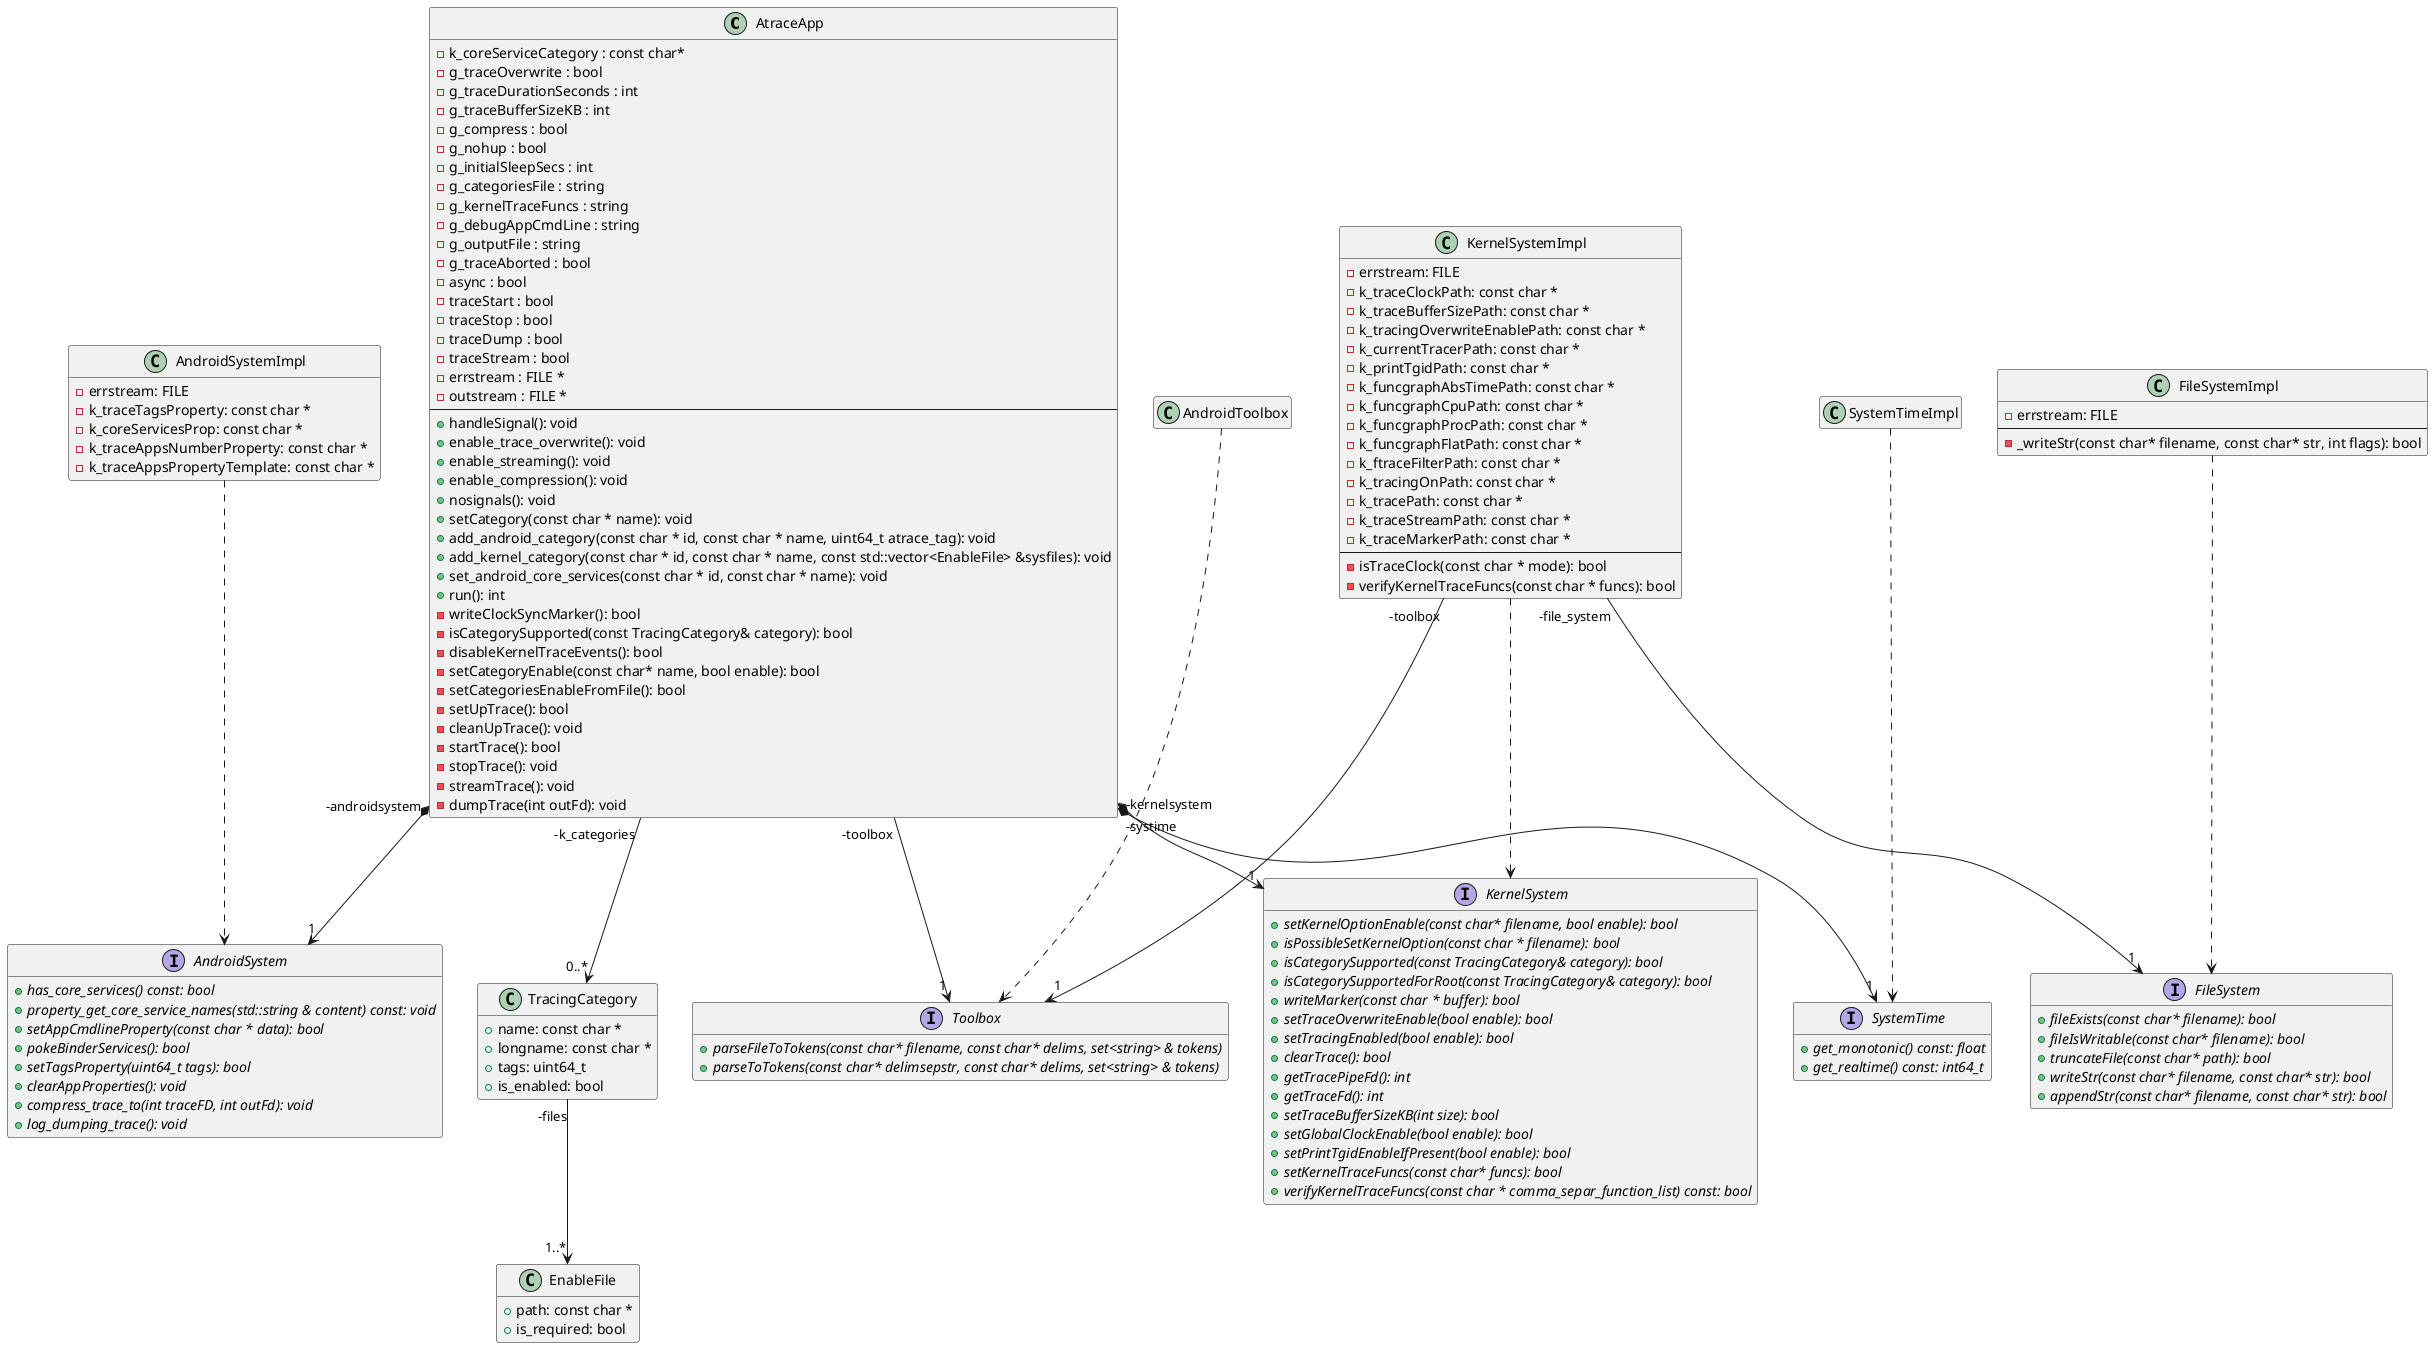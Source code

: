 @startuml

class AtraceApp {
  - k_coreServiceCategory : const char*
  - g_traceOverwrite : bool
  - g_traceDurationSeconds : int
  - g_traceBufferSizeKB : int
  - g_compress : bool
  - g_nohup : bool
  - g_initialSleepSecs : int
  - g_categoriesFile : string
  - g_kernelTraceFuncs : string
  - g_debugAppCmdLine : string
  - g_outputFile : string
  - g_traceAborted : bool
  - async : bool
  - traceStart : bool
  - traceStop : bool
  - traceDump : bool
  - traceStream : bool
  - errstream : FILE *
  - outstream : FILE *
  --
  + handleSignal(): void
  + enable_trace_overwrite(): void
  + enable_streaming(): void
  + enable_compression(): void
  + nosignals(): void
  + setCategory(const char * name): void
  + add_android_category(const char * id, const char * name, uint64_t atrace_tag): void
  + add_kernel_category(const char * id, const char * name, const std::vector<EnableFile> &sysfiles): void
  + set_android_core_services(const char * id, const char * name): void
  + run(): int
  - writeClockSyncMarker(): bool 
  - isCategorySupported(const TracingCategory& category): bool 
  - disableKernelTraceEvents(): bool 
  - setCategoryEnable(const char* name, bool enable): bool 
  - setCategoriesEnableFromFile(): bool 
  - setUpTrace(): bool 
  - cleanUpTrace(): void 
  - startTrace(): bool 
  - stopTrace(): void 
  - streamTrace(): void 
  - dumpTrace(int outFd): void 
}

AtraceApp "-androidsystem" *-->"1" AndroidSystem
AtraceApp "-kernelsystem" *-->"1" KernelSystem
AtraceApp "-systime" *-->"1" SystemTime
AtraceApp "-k_categories " -->"0..*" TracingCategory
AtraceApp "-toolbox " -->"1" Toolbox

interface KernelSystem {
  + {abstract} setKernelOptionEnable(const char* filename, bool enable): bool
  + {abstract} isPossibleSetKernelOption(const char * filename): bool
  + {abstract} isCategorySupported(const TracingCategory& category): bool
  + {abstract} isCategorySupportedForRoot(const TracingCategory& category): bool
  + {abstract} writeMarker(const char * buffer): bool
  + {abstract} setTraceOverwriteEnable(bool enable): bool
  + {abstract} setTracingEnabled(bool enable): bool
  + {abstract} clearTrace(): bool
  + {abstract} getTracePipeFd(): int
  + {abstract} getTraceFd(): int
  + {abstract} setTraceBufferSizeKB(int size): bool
  + {abstract} setGlobalClockEnable(bool enable): bool
  + {abstract} setPrintTgidEnableIfPresent(bool enable): bool
  + {abstract} setKernelTraceFuncs(const char* funcs): bool
  + {abstract} verifyKernelTraceFuncs(const char * comma_separ_function_list) const: bool
}
hide KernelSystem fields

interface AndroidSystem {
  + {abstract} has_core_services() const: bool
  + {abstract} property_get_core_service_names(std::string & content) const: void
  + {abstract} setAppCmdlineProperty(const char * data): bool
  + {abstract} pokeBinderServices(): bool
  + {abstract} setTagsProperty(uint64_t tags): bool
  + {abstract} clearAppProperties(): void
  + {abstract} compress_trace_to(int traceFD, int outFd): void
  + {abstract} log_dumping_trace(): void
}
hide AndroidSystem fields

interface SystemTime {
  + {abstract} get_monotonic() const: float
  + {abstract} get_realtime() const: int64_t
}
hide SystemTime fields

class TracingCategory {
  + name: const char *
  + longname: const char *
  + tags: uint64_t
  + is_enabled: bool
}
hide TracingCategory methods

TracingCategory "-files" --> "1..*" EnableFile

class EnableFile {
  + path: const char *
  + is_required: bool
}
hide EnableFile methods

class KernelSystemImpl {
  - errstream: FILE
  - k_traceClockPath: const char *
  - k_traceBufferSizePath: const char *
  - k_tracingOverwriteEnablePath: const char *
  - k_currentTracerPath: const char *
  - k_printTgidPath: const char *
  - k_funcgraphAbsTimePath: const char *
  - k_funcgraphCpuPath: const char *
  - k_funcgraphProcPath: const char *
  - k_funcgraphFlatPath: const char *
  - k_ftraceFilterPath: const char *
  - k_tracingOnPath: const char *
  - k_tracePath: const char *
  - k_traceStreamPath: const char *
  - k_traceMarkerPath: const char *
  --
  - isTraceClock(const char * mode): bool
  - verifyKernelTraceFuncs(const char * funcs): bool
}

KernelSystemImpl ..> KernelSystem
KernelSystemImpl "-file_system" --> "1" FileSystem
KernelSystemImpl "-toolbox" --> "1" Toolbox

interface FileSystem {
  + {abstract} fileExists(const char* filename): bool
  + {abstract} fileIsWritable(const char* filename): bool
  + {abstract} truncateFile(const char* path): bool
  + {abstract} writeStr(const char* filename, const char* str): bool
  + {abstract} appendStr(const char* filename, const char* str): bool
}
hide FileSystem fields

class FileSystemImpl {
  - errstream: FILE
  --
  - _writeStr(const char* filename, const char* str, int flags): bool
}

FileSystemImpl ..> FileSystem

class AndroidSystemImpl {
  - errstream: FILE
  - k_traceTagsProperty: const char *
  - k_coreServicesProp: const char *
  - k_traceAppsNumberProperty: const char *
  - k_traceAppsPropertyTemplate: const char *
}
hide AndroidSystemImpl methods

AndroidSystemImpl ..> AndroidSystem

class SystemTimeImpl {
}
hide SystemTimeImpl methods
hide SystemTimeImpl fields

SystemTimeImpl ..> SystemTime

interface Toolbox {
  + {abstract} parseFileToTokens(const char* filename, const char* delims, set<string> & tokens)
  + {abstract} parseToTokens(const char* delimsepstr, const char* delims, set<string> & tokens)
}
hide Toolbox fields

class AndroidToolbox {
}
hide AndroidToolbox fields
hide AndroidToolbox methods

AndroidToolbox ..> Toolbox

@enduml